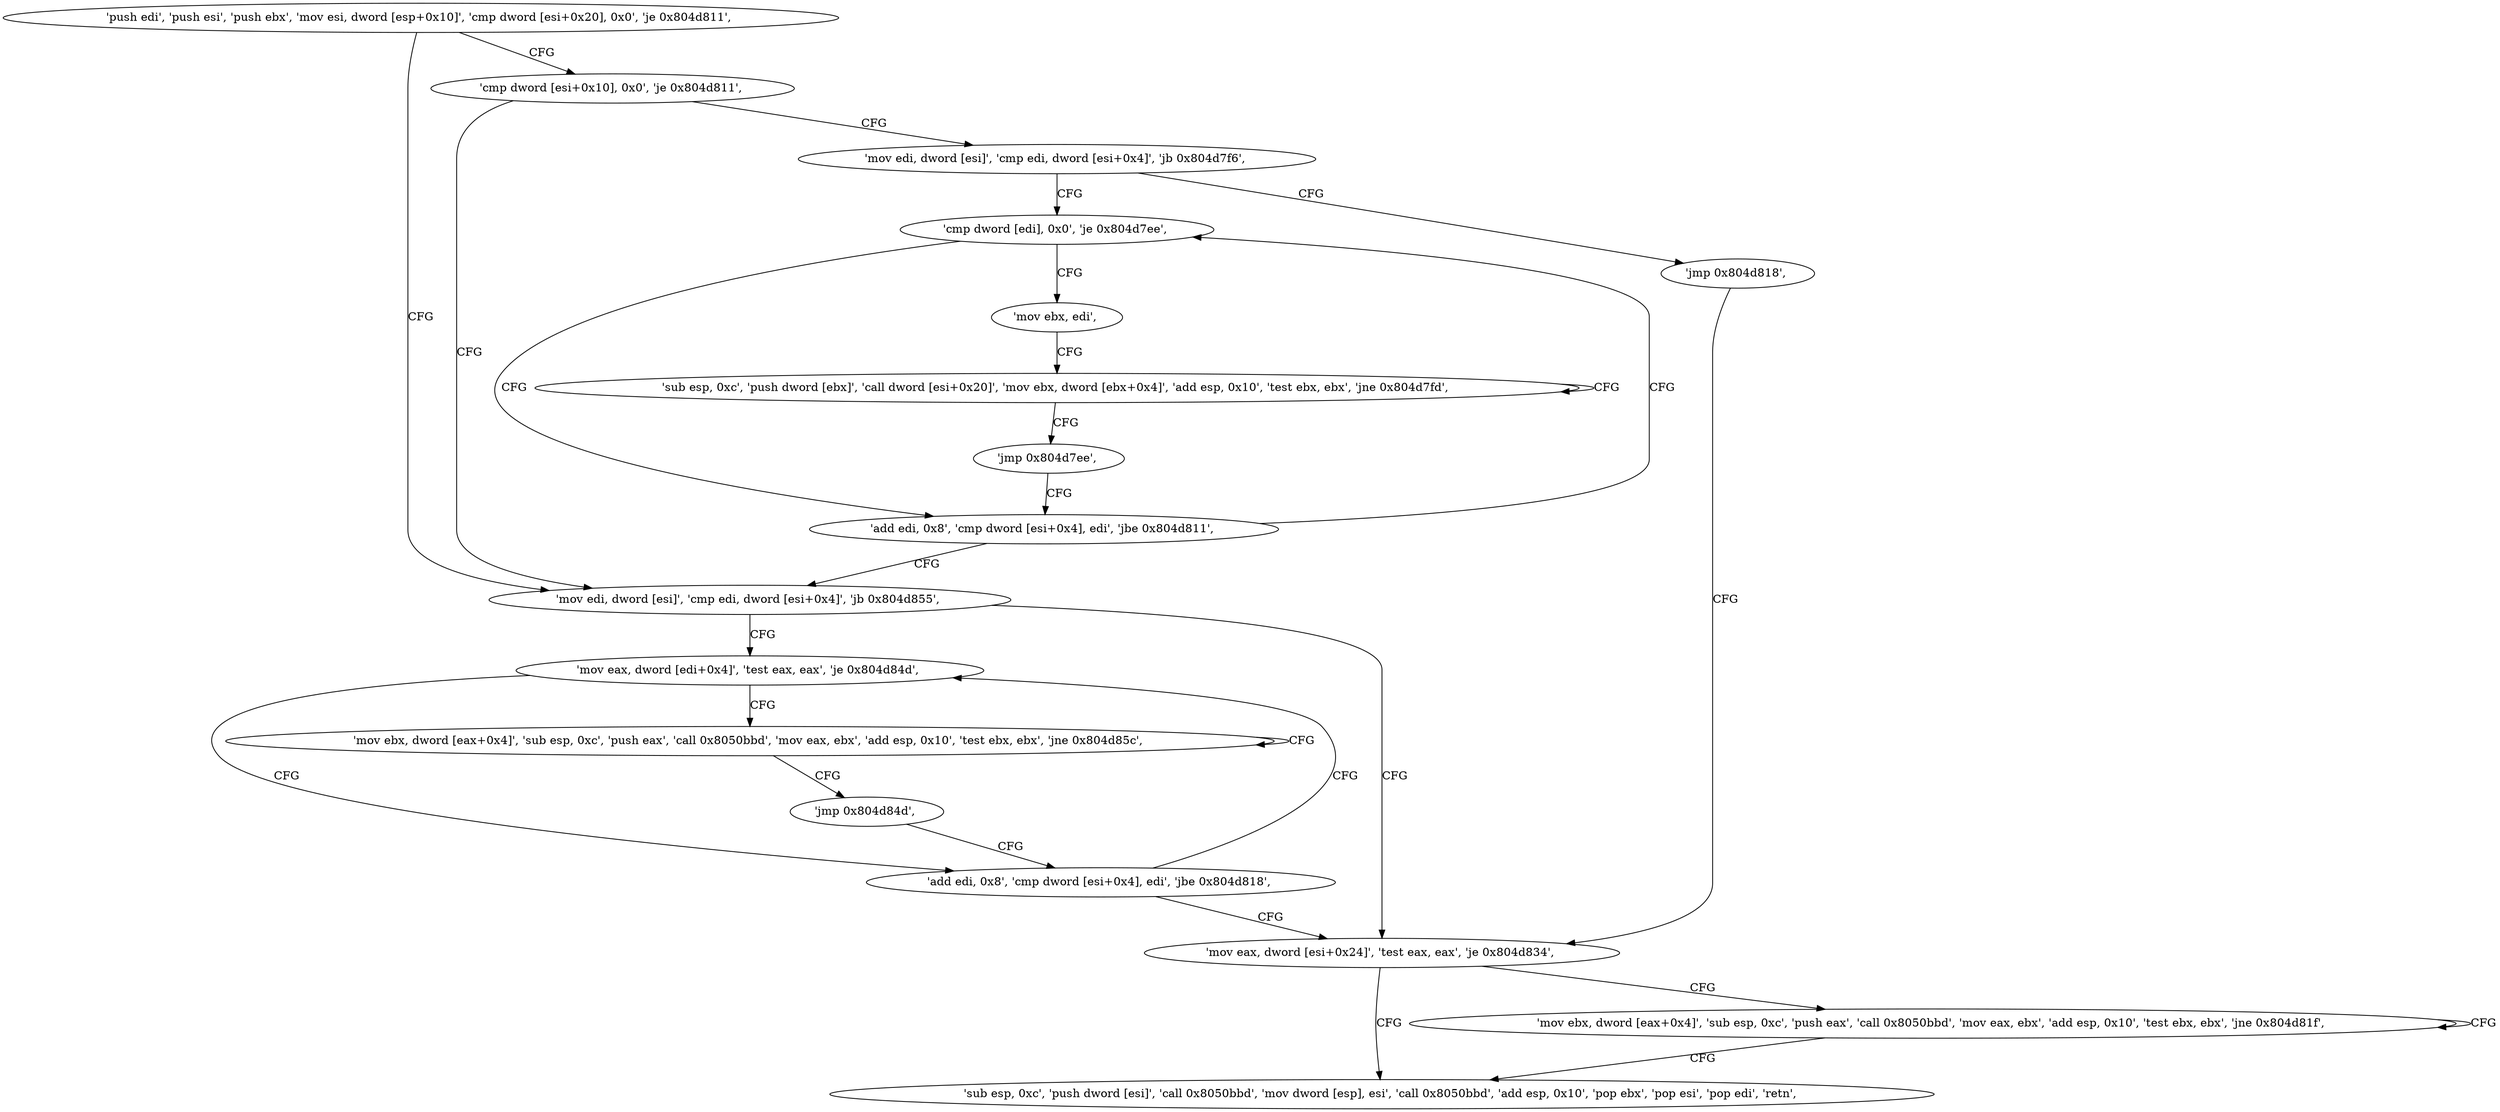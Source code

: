 digraph "func" {
"134535122" [label = "'push edi', 'push esi', 'push ebx', 'mov esi, dword [esp+0x10]', 'cmp dword [esi+0x20], 0x0', 'je 0x804d811', " ]
"134535185" [label = "'mov edi, dword [esi]', 'cmp edi, dword [esi+0x4]', 'jb 0x804d855', " ]
"134535135" [label = "'cmp dword [esi+0x10], 0x0', 'je 0x804d811', " ]
"134535253" [label = "'mov eax, dword [edi+0x4]', 'test eax, eax', 'je 0x804d84d', " ]
"134535192" [label = "'mov eax, dword [esi+0x24]', 'test eax, eax', 'je 0x804d834', " ]
"134535141" [label = "'mov edi, dword [esi]', 'cmp edi, dword [esi+0x4]', 'jb 0x804d7f6', " ]
"134535245" [label = "'add edi, 0x8', 'cmp dword [esi+0x4], edi', 'jbe 0x804d818', " ]
"134535260" [label = "'mov ebx, dword [eax+0x4]', 'sub esp, 0xc', 'push eax', 'call 0x8050bbd', 'mov eax, ebx', 'add esp, 0x10', 'test ebx, ebx', 'jne 0x804d85c', " ]
"134535220" [label = "'sub esp, 0xc', 'push dword [esi]', 'call 0x8050bbd', 'mov dword [esp], esi', 'call 0x8050bbd', 'add esp, 0x10', 'pop ebx', 'pop esi', 'pop edi', 'retn', " ]
"134535199" [label = "'mov ebx, dword [eax+0x4]', 'sub esp, 0xc', 'push eax', 'call 0x8050bbd', 'mov eax, ebx', 'add esp, 0x10', 'test ebx, ebx', 'jne 0x804d81f', " ]
"134535158" [label = "'cmp dword [edi], 0x0', 'je 0x804d7ee', " ]
"134535148" [label = "'jmp 0x804d818', " ]
"134535281" [label = "'jmp 0x804d84d', " ]
"134535150" [label = "'add edi, 0x8', 'cmp dword [esi+0x4], edi', 'jbe 0x804d811', " ]
"134535163" [label = "'mov ebx, edi', " ]
"134535165" [label = "'sub esp, 0xc', 'push dword [ebx]', 'call dword [esi+0x20]', 'mov ebx, dword [ebx+0x4]', 'add esp, 0x10', 'test ebx, ebx', 'jne 0x804d7fd', " ]
"134535183" [label = "'jmp 0x804d7ee', " ]
"134535122" -> "134535185" [ label = "CFG" ]
"134535122" -> "134535135" [ label = "CFG" ]
"134535185" -> "134535253" [ label = "CFG" ]
"134535185" -> "134535192" [ label = "CFG" ]
"134535135" -> "134535185" [ label = "CFG" ]
"134535135" -> "134535141" [ label = "CFG" ]
"134535253" -> "134535245" [ label = "CFG" ]
"134535253" -> "134535260" [ label = "CFG" ]
"134535192" -> "134535220" [ label = "CFG" ]
"134535192" -> "134535199" [ label = "CFG" ]
"134535141" -> "134535158" [ label = "CFG" ]
"134535141" -> "134535148" [ label = "CFG" ]
"134535245" -> "134535192" [ label = "CFG" ]
"134535245" -> "134535253" [ label = "CFG" ]
"134535260" -> "134535260" [ label = "CFG" ]
"134535260" -> "134535281" [ label = "CFG" ]
"134535199" -> "134535199" [ label = "CFG" ]
"134535199" -> "134535220" [ label = "CFG" ]
"134535158" -> "134535150" [ label = "CFG" ]
"134535158" -> "134535163" [ label = "CFG" ]
"134535148" -> "134535192" [ label = "CFG" ]
"134535281" -> "134535245" [ label = "CFG" ]
"134535150" -> "134535185" [ label = "CFG" ]
"134535150" -> "134535158" [ label = "CFG" ]
"134535163" -> "134535165" [ label = "CFG" ]
"134535165" -> "134535165" [ label = "CFG" ]
"134535165" -> "134535183" [ label = "CFG" ]
"134535183" -> "134535150" [ label = "CFG" ]
}
